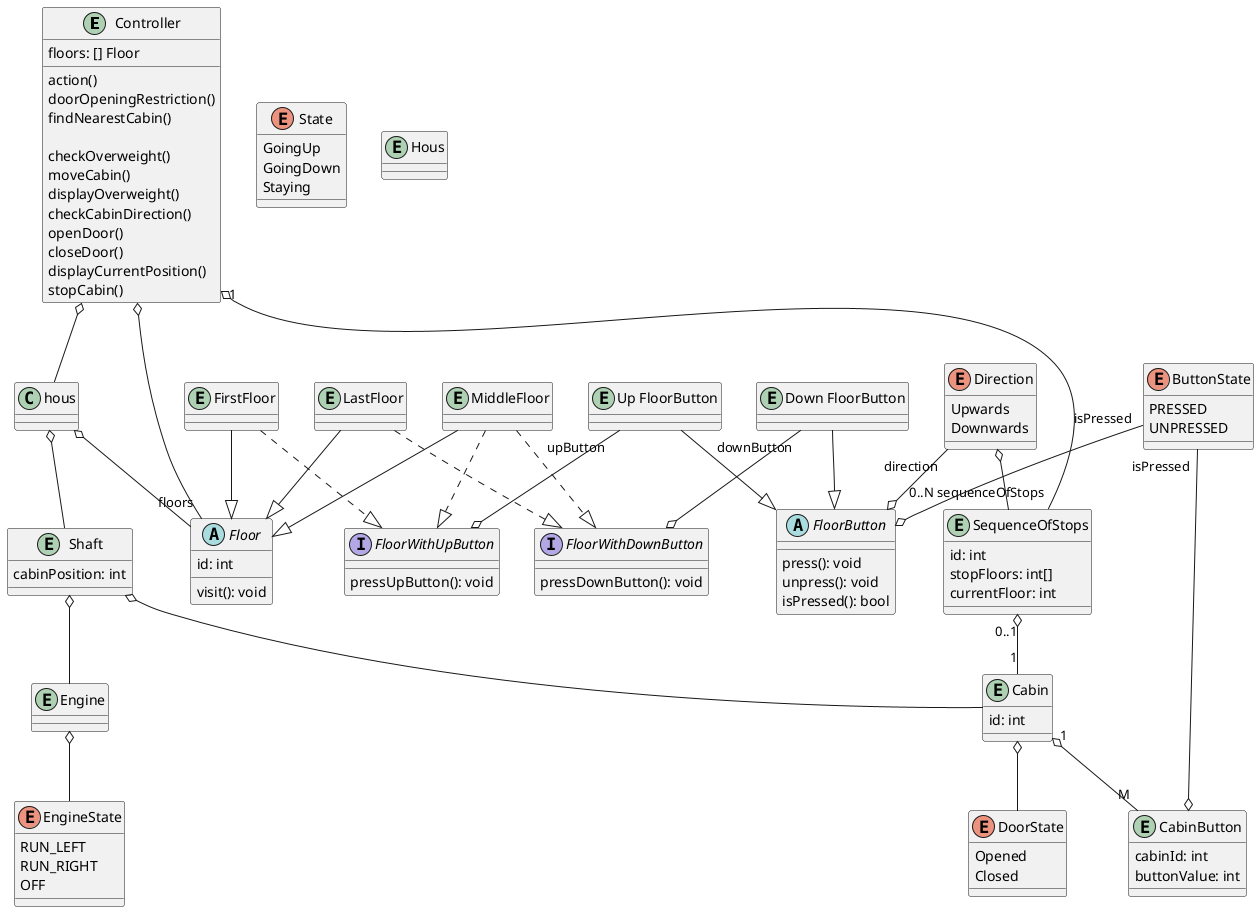 @startuml
entity "Controller"{

action()
floors: [] Floor
doorOpeningRestriction()
findNearestCabin()

checkOverweight()
moveCabin()
displayOverweight()
checkCabinDirection()
openDoor()
closeDoor()
displayCurrentPosition()
stopCabin()
}

enum DoorState{
Opened
Closed
}

"Controller" o-- "floors" Floor

entity Cabin{
id: int
}

entity SequenceOfStops {
id: int
stopFloors: int[]
currentFloor: int
}

Direction o-- SequenceOfStops

SequenceOfStops "0..1" o-- "1" Cabin


enum State{
GoingUp
GoingDown
Staying
}

enum Direction{
Upwards
Downwards
}

enum ButtonState{
PRESSED
UNPRESSED
}

entity "CabinButton"{
cabinId: int
buttonValue: int
}


abstract "FloorButton"{
  press(): void
  unpress(): void
  isPressed(): bool
}

entity "Up FloorButton" {
}

entity "Down FloorButton" {
}

"Up FloorButton" --|> "FloorButton"
"Down FloorButton" --|> "FloorButton"

abstract Floor{
  id: int
  visit(): void
}

interface FloorWithUpButton {
  pressUpButton(): void
}

"Up FloorButton" "upButton" --o FloorWithUpButton

interface FloorWithDownButton {
 pressDownButton(): void
}

"Down FloorButton" "downButton" --o FloorWithDownButton

entity FirstFloor {

}

FirstFloor --|> Floor
FirstFloor ..|> FloorWithUpButton

entity LastFloor {

}

LastFloor --|> Floor
LastFloor ..|> FloorWithDownButton

entity MiddleFloor {

}

MiddleFloor --|> Floor
MiddleFloor ..|> FloorWithUpButton
MiddleFloor ..|> FloorWithDownButton


"Controller" "1" o-- "0..N sequenceOfStops" SequenceOfStops

Direction "direction" --o "FloorButton"

Cabin "1" o-- "M" "CabinButton"
ButtonState "isPressed " --o "FloorButton"
ButtonState "isPressed " --o "CabinButton"

entity Engine {
}

enum EngineState {
  RUN_LEFT
  RUN_RIGHT
  OFF
}

Engine o-- EngineState

entity Shaft {
  cabinPosition: int
}

Shaft o-- Engine

entity Hous {
}

hous o-- Floor
hous o-- Shaft

Controller o-- hous
Shaft o-- Cabin

Cabin o-- DoorState
@enduml